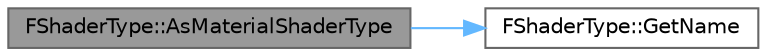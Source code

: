 digraph "FShaderType::AsMaterialShaderType"
{
 // INTERACTIVE_SVG=YES
 // LATEX_PDF_SIZE
  bgcolor="transparent";
  edge [fontname=Helvetica,fontsize=10,labelfontname=Helvetica,labelfontsize=10];
  node [fontname=Helvetica,fontsize=10,shape=box,height=0.2,width=0.4];
  rankdir="LR";
  Node1 [id="Node000001",label="FShaderType::AsMaterialShaderType",height=0.2,width=0.4,color="gray40", fillcolor="grey60", style="filled", fontcolor="black",tooltip=" "];
  Node1 -> Node2 [id="edge1_Node000001_Node000002",color="steelblue1",style="solid",tooltip=" "];
  Node2 [id="Node000002",label="FShaderType::GetName",height=0.2,width=0.4,color="grey40", fillcolor="white", style="filled",URL="$dc/d73/classFShaderType.html#a1b94b147363afce1a98b888a163309c7",tooltip=" "];
}
